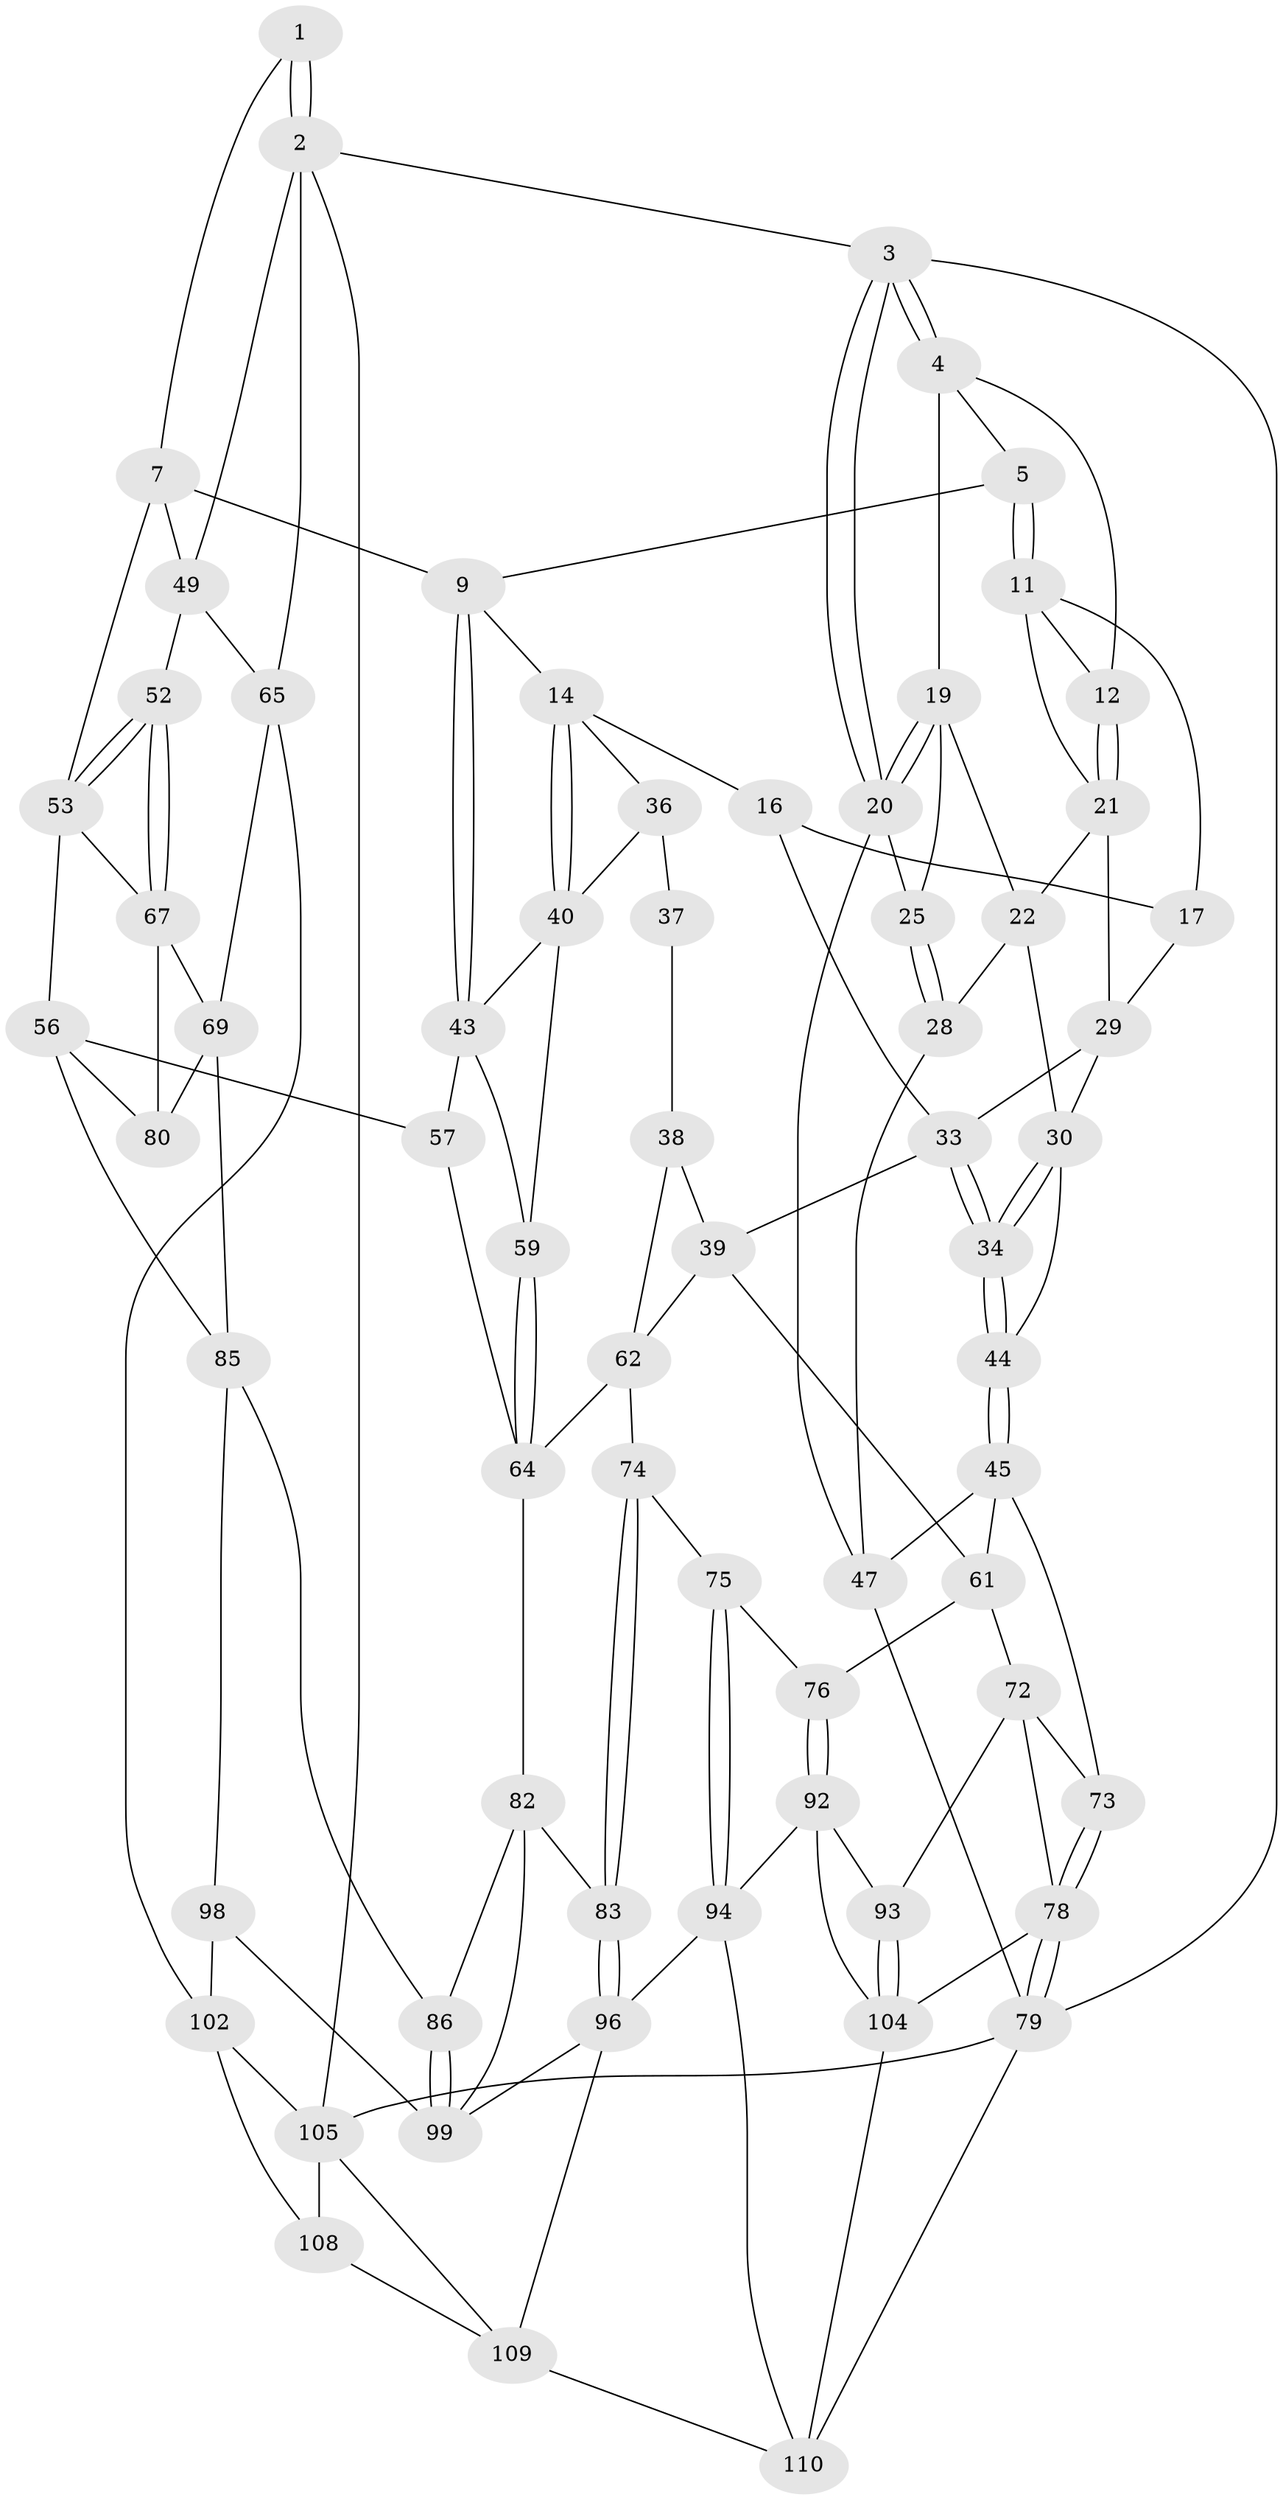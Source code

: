 // Generated by graph-tools (version 1.1) at 2025/52/02/27/25 19:52:39]
// undirected, 67 vertices, 146 edges
graph export_dot {
graph [start="1"]
  node [color=gray90,style=filled];
  1 [pos="+0.7244740891407941+0"];
  2 [pos="+1+0",super="+50"];
  3 [pos="+0+0"];
  4 [pos="+0+0",super="+13"];
  5 [pos="+0.288716452361915+0",super="+6"];
  7 [pos="+0.7622371861942597+0.20694314262911348",super="+8"];
  9 [pos="+0.6858797797351032+0.23008717537661816",super="+10"];
  11 [pos="+0.28181428915317086+0.012308077649084473",super="+18"];
  12 [pos="+0.19434824036706008+0.1257296611307779"];
  14 [pos="+0.5011658832020385+0.2014956971562411",super="+15"];
  16 [pos="+0.43263851319387736+0.2074812845862285"];
  17 [pos="+0.4246484529889592+0.20244863804479774"];
  19 [pos="+0.057846098143134066+0.11108957927970052",super="+23"];
  20 [pos="+0+0.06114731714929612",super="+26"];
  21 [pos="+0.17840655683103812+0.18612657354335155",super="+24"];
  22 [pos="+0.14884470076658587+0.2019518172173551",super="+27"];
  25 [pos="+0+0.2874646929698042"];
  28 [pos="+0.07324300998958569+0.31640286782837906"];
  29 [pos="+0.23628292304559842+0.2793049089697012",super="+32"];
  30 [pos="+0.18214015537980424+0.31513892884350553",super="+31"];
  33 [pos="+0.27077883638075184+0.3460606476298626",super="+35"];
  34 [pos="+0.19194687317560544+0.41781620654350693"];
  36 [pos="+0.4490387264671593+0.22464938929385322",super="+42"];
  37 [pos="+0.4123601114698524+0.36216913162023223",super="+48"];
  38 [pos="+0.36751995076811067+0.3821298139712329",super="+54"];
  39 [pos="+0.321148407150677+0.3633188023044094",super="+60"];
  40 [pos="+0.5131959686039738+0.3781225042033502",super="+41"];
  43 [pos="+0.6762752921509421+0.2524169778819155",super="+58"];
  44 [pos="+0.1811118556944371+0.4316509180192522"];
  45 [pos="+0.17209128038892404+0.4570959579684341",super="+46"];
  47 [pos="+0.11318488956365268+0.4664160569170227",super="+77"];
  49 [pos="+0.9337265275758633+0.1989807336988456",super="+51"];
  52 [pos="+0.8701652531712193+0.47434480940839363"];
  53 [pos="+0.7775943876680221+0.4146853349920886",super="+55"];
  56 [pos="+0.6571481038982606+0.5215533152570501",super="+81"];
  57 [pos="+0.653198630414138+0.5191142698304103"];
  59 [pos="+0.49321887082968147+0.43866580282258216"];
  61 [pos="+0.28137701637538454+0.4933825356503328",super="+71"];
  62 [pos="+0.3943041629868459+0.5118872170392632",super="+63"];
  64 [pos="+0.4626057699758041+0.49131400937652575",super="+66"];
  65 [pos="+1+0.5928777657924962",super="+68"];
  67 [pos="+0.8382161327122053+0.5193145371502135",super="+70"];
  69 [pos="+0.8874035062306092+0.6903531933221375",super="+88"];
  72 [pos="+0.17975249847131336+0.6044000033391742",super="+90"];
  73 [pos="+0.15827331849121107+0.5709945631999929"];
  74 [pos="+0.3792185214264124+0.6215797896589862"];
  75 [pos="+0.33244347229545024+0.6383573086930401"];
  76 [pos="+0.26615251947445107+0.6328590506349355"];
  78 [pos="+0+0.6709119483517233",super="+91"];
  79 [pos="+0+0.6605540018011613",super="+84"];
  80 [pos="+0.7087711976820417+0.585823501330744"];
  82 [pos="+0.5252165916783582+0.6158463814706611",super="+87"];
  83 [pos="+0.42910102099767095+0.658707060362543"];
  85 [pos="+0.6760292512684728+0.6136744286902962",super="+89"];
  86 [pos="+0.6358225942448817+0.6718372067926143"];
  92 [pos="+0.22467366410502845+0.7610961653092617",super="+95"];
  93 [pos="+0.18636444150993356+0.7558574190813144"];
  94 [pos="+0.3130906386988151+0.8346505043493372",super="+97"];
  96 [pos="+0.4562000243842367+0.8441933927605455",super="+101"];
  98 [pos="+0.7178296830846087+0.7663598879710474"];
  99 [pos="+0.7035949913321077+0.7631974438023041",super="+100"];
  102 [pos="+1+0.9527282126897535",super="+103"];
  104 [pos="+0.12438479443442067+0.8102132117654697",super="+107"];
  105 [pos="+1+1",super="+106"];
  108 [pos="+0.7294214365312618+0.8670498743183113"];
  109 [pos="+0.554233518347747+0.9504657827595273",super="+112"];
  110 [pos="+0+1",super="+111"];
  1 -- 2;
  1 -- 2;
  1 -- 7;
  2 -- 3;
  2 -- 105;
  2 -- 65;
  2 -- 49;
  3 -- 4;
  3 -- 4;
  3 -- 20;
  3 -- 20;
  3 -- 79;
  4 -- 5;
  4 -- 19;
  4 -- 12;
  5 -- 11;
  5 -- 11;
  5 -- 9;
  7 -- 49;
  7 -- 9;
  7 -- 53;
  9 -- 43;
  9 -- 43;
  9 -- 14;
  11 -- 12;
  11 -- 17;
  11 -- 21;
  12 -- 21;
  12 -- 21;
  14 -- 40;
  14 -- 40;
  14 -- 16;
  14 -- 36;
  16 -- 17;
  16 -- 33;
  17 -- 29;
  19 -- 20;
  19 -- 20;
  19 -- 25;
  19 -- 22;
  20 -- 25;
  20 -- 47;
  21 -- 22;
  21 -- 29;
  22 -- 28;
  22 -- 30;
  25 -- 28;
  25 -- 28;
  28 -- 47;
  29 -- 30;
  29 -- 33;
  30 -- 34;
  30 -- 34;
  30 -- 44;
  33 -- 34;
  33 -- 34;
  33 -- 39;
  34 -- 44;
  34 -- 44;
  36 -- 37 [weight=2];
  36 -- 40;
  37 -- 38 [weight=2];
  38 -- 39;
  38 -- 62;
  39 -- 61;
  39 -- 62;
  40 -- 43;
  40 -- 59;
  43 -- 57;
  43 -- 59;
  44 -- 45;
  44 -- 45;
  45 -- 61;
  45 -- 73;
  45 -- 47;
  47 -- 79;
  49 -- 65;
  49 -- 52;
  52 -- 53;
  52 -- 53;
  52 -- 67;
  52 -- 67;
  53 -- 56;
  53 -- 67;
  56 -- 57;
  56 -- 80;
  56 -- 85;
  57 -- 64;
  59 -- 64;
  59 -- 64;
  61 -- 72;
  61 -- 76;
  62 -- 64;
  62 -- 74;
  64 -- 82;
  65 -- 69;
  65 -- 102;
  67 -- 80;
  67 -- 69;
  69 -- 80;
  69 -- 85;
  72 -- 73;
  72 -- 93;
  72 -- 78;
  73 -- 78;
  73 -- 78;
  74 -- 75;
  74 -- 83;
  74 -- 83;
  75 -- 76;
  75 -- 94;
  75 -- 94;
  76 -- 92;
  76 -- 92;
  78 -- 79;
  78 -- 79;
  78 -- 104;
  79 -- 105;
  79 -- 110;
  82 -- 83;
  82 -- 99;
  82 -- 86;
  83 -- 96;
  83 -- 96;
  85 -- 86;
  85 -- 98;
  86 -- 99;
  86 -- 99;
  92 -- 93;
  92 -- 94;
  92 -- 104;
  93 -- 104;
  93 -- 104;
  94 -- 96;
  94 -- 110;
  96 -- 109;
  96 -- 99;
  98 -- 99;
  98 -- 102;
  102 -- 108;
  102 -- 105;
  104 -- 110;
  105 -- 109;
  105 -- 108;
  108 -- 109;
  109 -- 110;
}
